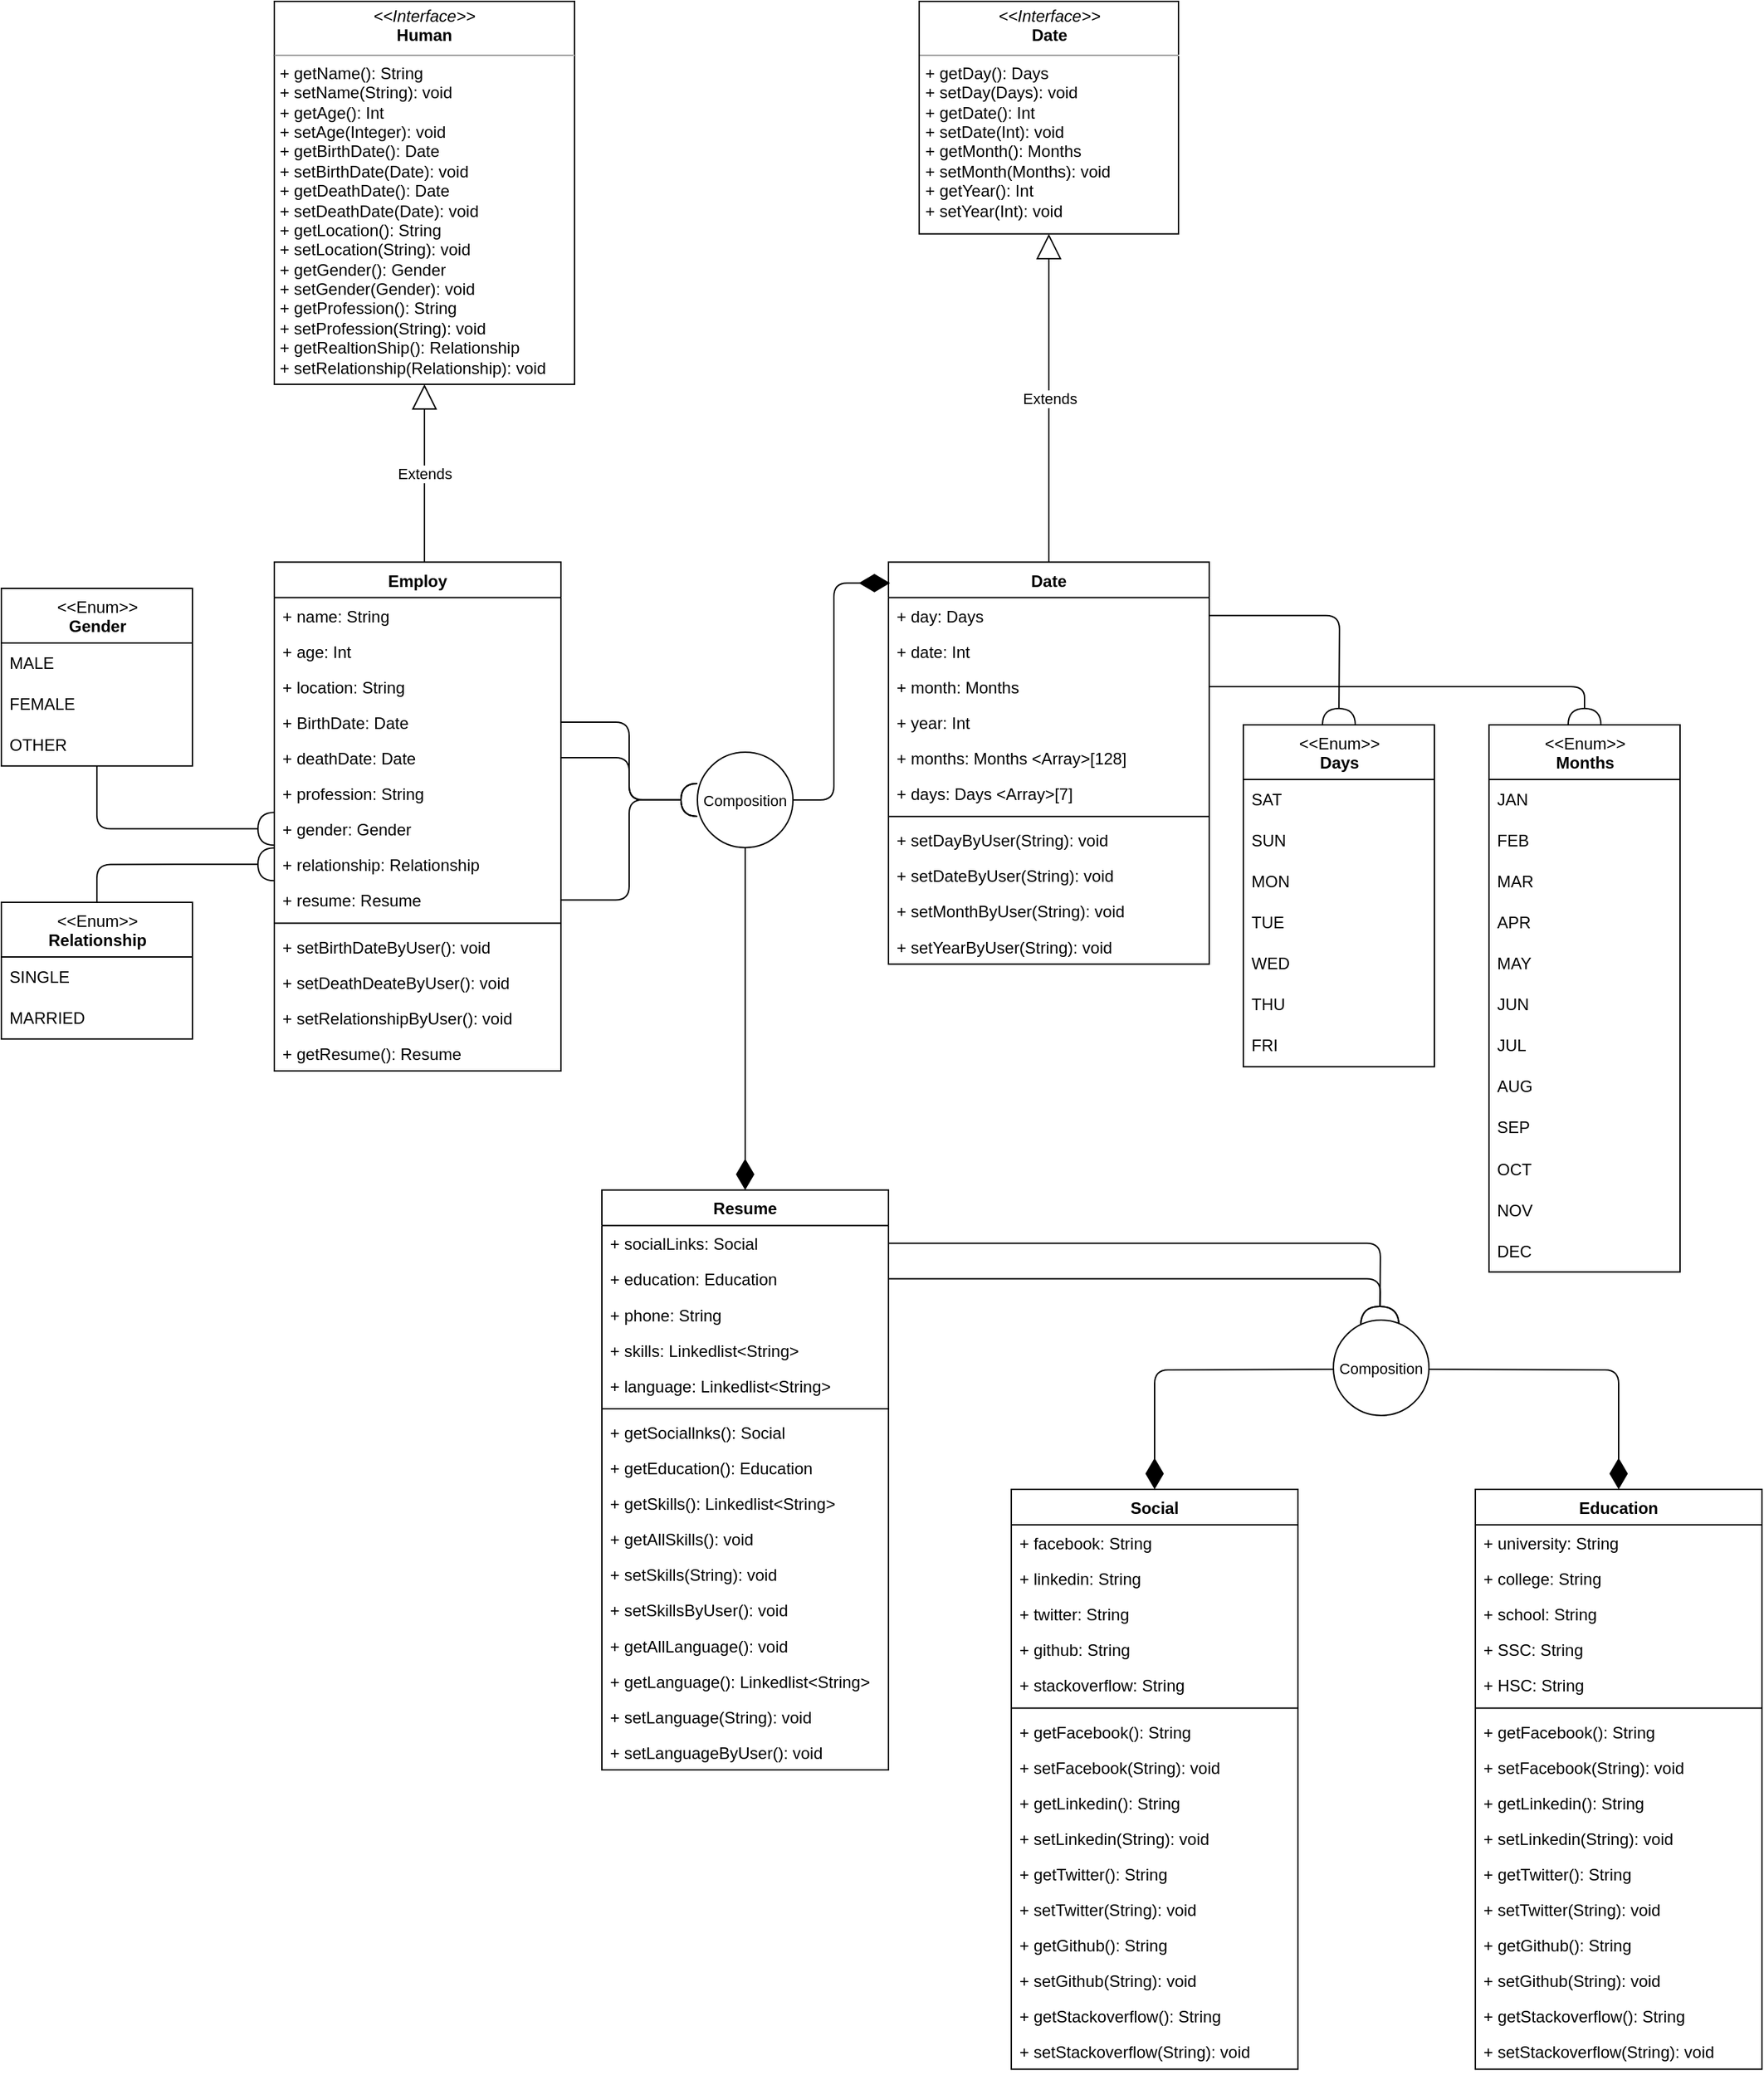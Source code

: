 <mxfile version="13.9.9" type="device"><diagram id="J0v9Wqk6Z4MLpNujObMI" name="HR"><mxGraphModel dx="1072" dy="802" grid="1" gridSize="10" guides="1" tooltips="1" connect="1" arrows="1" fold="1" page="1" pageScale="1" pageWidth="3300" pageHeight="4681" math="0" shadow="0"><root><mxCell id="0"/><mxCell id="1" parent="0"/><mxCell id="k-gvY35Qcv6dLFBPC7Hd-1" value="&lt;p style=&quot;margin: 0px ; margin-top: 4px ; text-align: center&quot;&gt;&lt;i&gt;&amp;lt;&amp;lt;Interface&amp;gt;&amp;gt;&lt;/i&gt;&lt;br&gt;&lt;b&gt;Human&lt;/b&gt;&lt;/p&gt;&lt;hr size=&quot;1&quot;&gt;&lt;p style=&quot;margin: 0px ; margin-left: 4px&quot;&gt;&lt;/p&gt;&lt;p style=&quot;margin: 0px ; margin-left: 4px&quot;&gt;+ getName(): String&lt;/p&gt;&lt;p style=&quot;margin: 0px ; margin-left: 4px&quot;&gt;+ setName(String): void&lt;/p&gt;&lt;p style=&quot;margin: 0px 0px 0px 4px&quot;&gt;+ getAge(): Int&lt;/p&gt;&lt;p style=&quot;margin: 0px 0px 0px 4px&quot;&gt;+ setAge(Integer): void&lt;/p&gt;&lt;p style=&quot;margin: 0px 0px 0px 4px&quot;&gt;+ getBirthDate(): Date&lt;/p&gt;&lt;p style=&quot;margin: 0px 0px 0px 4px&quot;&gt;+ setBirthDate(Date): void&lt;/p&gt;&lt;p style=&quot;margin: 0px 0px 0px 4px&quot;&gt;&lt;span&gt;+ getDeathDate(): Date&lt;/span&gt;&lt;br&gt;&lt;/p&gt;&lt;p style=&quot;margin: 0px 0px 0px 4px&quot;&gt;+ setDeathDate(Date): void&lt;/p&gt;&lt;p style=&quot;margin: 0px ; margin-left: 4px&quot;&gt;+ getLocation(): String&lt;br&gt;+ setLocation(String): void&lt;/p&gt;&lt;p style=&quot;margin: 0px ; margin-left: 4px&quot;&gt;+ getGender(): Gender&lt;/p&gt;&lt;p style=&quot;margin: 0px ; margin-left: 4px&quot;&gt;+ setGender(Gender): void&lt;/p&gt;&lt;p style=&quot;margin: 0px ; margin-left: 4px&quot;&gt;+ getProfession(): String&lt;/p&gt;&lt;p style=&quot;margin: 0px ; margin-left: 4px&quot;&gt;+ setProfession(String): void&lt;/p&gt;&lt;p style=&quot;margin: 0px ; margin-left: 4px&quot;&gt;+ getRealtionShip(): Relationship&lt;/p&gt;&lt;p style=&quot;margin: 0px ; margin-left: 4px&quot;&gt;+ setRelationship(Relationship): void&lt;/p&gt;" style="verticalAlign=top;align=left;overflow=fill;fontSize=12;fontFamily=Helvetica;html=1;fillColor=none;" parent="1" vertex="1"><mxGeometry x="1200" y="110" width="220" height="280.539" as="geometry"/></mxCell><mxCell id="bkRYJWhmPf5xpWqmARdB-60" style="edgeStyle=orthogonalEdgeStyle;rounded=1;orthogonalLoop=1;jettySize=auto;html=1;entryX=0;entryY=0.5;entryDx=0;entryDy=0;startArrow=none;startFill=0;startSize=22;endArrow=halfCircle;endFill=0;endSize=10;strokeWidth=1;fontSize=11;fontColor=#000000;" parent="1" source="k-gvY35Qcv6dLFBPC7Hd-2" target="L_Npj3bjUMt8gX2hCeXl-48" edge="1"><mxGeometry relative="1" as="geometry"/></mxCell><mxCell id="k-gvY35Qcv6dLFBPC7Hd-2" value="&amp;lt;&amp;lt;Enum&amp;gt;&amp;gt;&lt;br&gt;&lt;b&gt;Gender&lt;/b&gt;" style="swimlane;fontStyle=0;align=center;verticalAlign=top;childLayout=stackLayout;horizontal=1;startSize=40;horizontalStack=0;resizeParent=1;resizeParentMax=0;resizeLast=0;collapsible=0;marginBottom=0;html=1;" parent="1" vertex="1"><mxGeometry x="1000" y="539.997" width="140" height="130.173" as="geometry"/></mxCell><mxCell id="k-gvY35Qcv6dLFBPC7Hd-3" value="MALE" style="text;html=1;strokeColor=none;fillColor=none;align=left;verticalAlign=middle;spacingLeft=4;spacingRight=4;overflow=hidden;rotatable=0;points=[[0,0.5],[1,0.5]];portConstraint=eastwest;" parent="k-gvY35Qcv6dLFBPC7Hd-2" vertex="1"><mxGeometry y="40" width="140" height="30.058" as="geometry"/></mxCell><mxCell id="k-gvY35Qcv6dLFBPC7Hd-4" value="FEMALE" style="text;html=1;strokeColor=none;fillColor=none;align=left;verticalAlign=middle;spacingLeft=4;spacingRight=4;overflow=hidden;rotatable=0;points=[[0,0.5],[1,0.5]];portConstraint=eastwest;" parent="k-gvY35Qcv6dLFBPC7Hd-2" vertex="1"><mxGeometry y="70.058" width="140" height="30.058" as="geometry"/></mxCell><mxCell id="k-gvY35Qcv6dLFBPC7Hd-5" value="OTHER" style="text;html=1;strokeColor=none;fillColor=none;align=left;verticalAlign=middle;spacingLeft=4;spacingRight=4;overflow=hidden;rotatable=0;points=[[0,0.5],[1,0.5]];portConstraint=eastwest;" parent="k-gvY35Qcv6dLFBPC7Hd-2" vertex="1"><mxGeometry y="100.116" width="140" height="30.058" as="geometry"/></mxCell><mxCell id="k-gvY35Qcv6dLFBPC7Hd-9" value="&lt;p style=&quot;margin: 0px ; margin-top: 4px ; text-align: center&quot;&gt;&lt;i&gt;&amp;lt;&amp;lt;Interface&amp;gt;&amp;gt;&lt;/i&gt;&lt;br&gt;&lt;b&gt;Date&lt;/b&gt;&lt;/p&gt;&lt;hr size=&quot;1&quot;&gt;&lt;p style=&quot;margin: 0px ; margin-left: 4px&quot;&gt;+ getDay(): Days&lt;/p&gt;&lt;p style=&quot;margin: 0px ; margin-left: 4px&quot;&gt;+ setDay(Days): void&lt;/p&gt;&lt;p style=&quot;margin: 0px ; margin-left: 4px&quot;&gt;+ getDate(): Int&lt;/p&gt;&lt;p style=&quot;margin: 0px ; margin-left: 4px&quot;&gt;+ setDate(Int): void&lt;/p&gt;&lt;p style=&quot;margin: 0px ; margin-left: 4px&quot;&gt;+ getMonth(): Months&lt;/p&gt;&lt;p style=&quot;margin: 0px ; margin-left: 4px&quot;&gt;+ setMonth(Months): void&lt;/p&gt;&lt;p style=&quot;margin: 0px ; margin-left: 4px&quot;&gt;+ getYear(): Int&lt;/p&gt;&lt;p style=&quot;margin: 0px ; margin-left: 4px&quot;&gt;+ setYear(Int): void&lt;/p&gt;" style="verticalAlign=top;align=left;overflow=fill;fontSize=12;fontFamily=Helvetica;html=1;fillColor=none;" parent="1" vertex="1"><mxGeometry x="1672.5" y="110.0" width="190" height="170.328" as="geometry"/></mxCell><mxCell id="k-gvY35Qcv6dLFBPC7Hd-12" value="&amp;lt;&amp;lt;Enum&amp;gt;&amp;gt;&lt;br&gt;&lt;b&gt;Months&lt;/b&gt;" style="swimlane;fontStyle=0;align=center;verticalAlign=top;childLayout=stackLayout;horizontal=1;startSize=40;horizontalStack=0;resizeParent=1;resizeParentMax=0;resizeLast=0;collapsible=0;marginBottom=0;html=1;" parent="1" vertex="1"><mxGeometry x="2090" y="640.0" width="140" height="400.694" as="geometry"/></mxCell><mxCell id="k-gvY35Qcv6dLFBPC7Hd-13" value="JAN" style="text;html=1;strokeColor=none;fillColor=none;align=left;verticalAlign=middle;spacingLeft=4;spacingRight=4;overflow=hidden;rotatable=0;points=[[0,0.5],[1,0.5]];portConstraint=eastwest;" parent="k-gvY35Qcv6dLFBPC7Hd-12" vertex="1"><mxGeometry y="40" width="140" height="30.058" as="geometry"/></mxCell><mxCell id="k-gvY35Qcv6dLFBPC7Hd-14" value="FEB" style="text;html=1;strokeColor=none;fillColor=none;align=left;verticalAlign=middle;spacingLeft=4;spacingRight=4;overflow=hidden;rotatable=0;points=[[0,0.5],[1,0.5]];portConstraint=eastwest;" parent="k-gvY35Qcv6dLFBPC7Hd-12" vertex="1"><mxGeometry y="70.058" width="140" height="30.058" as="geometry"/></mxCell><mxCell id="k-gvY35Qcv6dLFBPC7Hd-15" value="MAR" style="text;html=1;strokeColor=none;fillColor=none;align=left;verticalAlign=middle;spacingLeft=4;spacingRight=4;overflow=hidden;rotatable=0;points=[[0,0.5],[1,0.5]];portConstraint=eastwest;" parent="k-gvY35Qcv6dLFBPC7Hd-12" vertex="1"><mxGeometry y="100.116" width="140" height="30.058" as="geometry"/></mxCell><mxCell id="k-gvY35Qcv6dLFBPC7Hd-16" value="APR" style="text;html=1;strokeColor=none;fillColor=none;align=left;verticalAlign=middle;spacingLeft=4;spacingRight=4;overflow=hidden;rotatable=0;points=[[0,0.5],[1,0.5]];portConstraint=eastwest;" parent="k-gvY35Qcv6dLFBPC7Hd-12" vertex="1"><mxGeometry y="130.173" width="140" height="30.058" as="geometry"/></mxCell><mxCell id="k-gvY35Qcv6dLFBPC7Hd-17" value="MAY" style="text;html=1;strokeColor=none;fillColor=none;align=left;verticalAlign=middle;spacingLeft=4;spacingRight=4;overflow=hidden;rotatable=0;points=[[0,0.5],[1,0.5]];portConstraint=eastwest;" parent="k-gvY35Qcv6dLFBPC7Hd-12" vertex="1"><mxGeometry y="160.231" width="140" height="30.058" as="geometry"/></mxCell><mxCell id="k-gvY35Qcv6dLFBPC7Hd-18" value="JUN" style="text;html=1;strokeColor=none;fillColor=none;align=left;verticalAlign=middle;spacingLeft=4;spacingRight=4;overflow=hidden;rotatable=0;points=[[0,0.5],[1,0.5]];portConstraint=eastwest;" parent="k-gvY35Qcv6dLFBPC7Hd-12" vertex="1"><mxGeometry y="190.289" width="140" height="30.058" as="geometry"/></mxCell><mxCell id="k-gvY35Qcv6dLFBPC7Hd-19" value="JUL" style="text;html=1;strokeColor=none;fillColor=none;align=left;verticalAlign=middle;spacingLeft=4;spacingRight=4;overflow=hidden;rotatable=0;points=[[0,0.5],[1,0.5]];portConstraint=eastwest;" parent="k-gvY35Qcv6dLFBPC7Hd-12" vertex="1"><mxGeometry y="220.347" width="140" height="30.058" as="geometry"/></mxCell><mxCell id="k-gvY35Qcv6dLFBPC7Hd-20" value="AUG" style="text;html=1;strokeColor=none;fillColor=none;align=left;verticalAlign=middle;spacingLeft=4;spacingRight=4;overflow=hidden;rotatable=0;points=[[0,0.5],[1,0.5]];portConstraint=eastwest;" parent="k-gvY35Qcv6dLFBPC7Hd-12" vertex="1"><mxGeometry y="250.405" width="140" height="30.058" as="geometry"/></mxCell><mxCell id="k-gvY35Qcv6dLFBPC7Hd-21" value="SEP" style="text;html=1;strokeColor=none;fillColor=none;align=left;verticalAlign=middle;spacingLeft=4;spacingRight=4;overflow=hidden;rotatable=0;points=[[0,0.5],[1,0.5]];portConstraint=eastwest;" parent="k-gvY35Qcv6dLFBPC7Hd-12" vertex="1"><mxGeometry y="280.462" width="140" height="30.058" as="geometry"/></mxCell><mxCell id="k-gvY35Qcv6dLFBPC7Hd-22" value="OCT" style="text;html=1;strokeColor=none;fillColor=none;align=left;verticalAlign=middle;spacingLeft=4;spacingRight=4;overflow=hidden;rotatable=0;points=[[0,0.5],[1,0.5]];portConstraint=eastwest;" parent="k-gvY35Qcv6dLFBPC7Hd-12" vertex="1"><mxGeometry y="310.52" width="140" height="30.058" as="geometry"/></mxCell><mxCell id="k-gvY35Qcv6dLFBPC7Hd-23" value="NOV" style="text;html=1;strokeColor=none;fillColor=none;align=left;verticalAlign=middle;spacingLeft=4;spacingRight=4;overflow=hidden;rotatable=0;points=[[0,0.5],[1,0.5]];portConstraint=eastwest;" parent="k-gvY35Qcv6dLFBPC7Hd-12" vertex="1"><mxGeometry y="340.578" width="140" height="30.058" as="geometry"/></mxCell><mxCell id="k-gvY35Qcv6dLFBPC7Hd-24" value="DEC" style="text;html=1;strokeColor=none;fillColor=none;align=left;verticalAlign=middle;spacingLeft=4;spacingRight=4;overflow=hidden;rotatable=0;points=[[0,0.5],[1,0.5]];portConstraint=eastwest;" parent="k-gvY35Qcv6dLFBPC7Hd-12" vertex="1"><mxGeometry y="370.636" width="140" height="30.058" as="geometry"/></mxCell><mxCell id="k-gvY35Qcv6dLFBPC7Hd-26" value="&amp;lt;&amp;lt;Enum&amp;gt;&amp;gt;&lt;br&gt;&lt;b&gt;Days&lt;/b&gt;" style="swimlane;fontStyle=0;align=center;verticalAlign=top;childLayout=stackLayout;horizontal=1;startSize=40;horizontalStack=0;resizeParent=1;resizeParentMax=0;resizeLast=0;collapsible=0;marginBottom=0;html=1;" parent="1" vertex="1"><mxGeometry x="1910" y="640.0" width="140" height="250.405" as="geometry"/></mxCell><mxCell id="k-gvY35Qcv6dLFBPC7Hd-27" value="SAT" style="text;html=1;strokeColor=none;fillColor=none;align=left;verticalAlign=middle;spacingLeft=4;spacingRight=4;overflow=hidden;rotatable=0;points=[[0,0.5],[1,0.5]];portConstraint=eastwest;" parent="k-gvY35Qcv6dLFBPC7Hd-26" vertex="1"><mxGeometry y="40" width="140" height="30.058" as="geometry"/></mxCell><mxCell id="k-gvY35Qcv6dLFBPC7Hd-28" value="SUN" style="text;html=1;strokeColor=none;fillColor=none;align=left;verticalAlign=middle;spacingLeft=4;spacingRight=4;overflow=hidden;rotatable=0;points=[[0,0.5],[1,0.5]];portConstraint=eastwest;" parent="k-gvY35Qcv6dLFBPC7Hd-26" vertex="1"><mxGeometry y="70.058" width="140" height="30.058" as="geometry"/></mxCell><mxCell id="k-gvY35Qcv6dLFBPC7Hd-29" value="MON" style="text;html=1;strokeColor=none;fillColor=none;align=left;verticalAlign=middle;spacingLeft=4;spacingRight=4;overflow=hidden;rotatable=0;points=[[0,0.5],[1,0.5]];portConstraint=eastwest;" parent="k-gvY35Qcv6dLFBPC7Hd-26" vertex="1"><mxGeometry y="100.116" width="140" height="30.058" as="geometry"/></mxCell><mxCell id="k-gvY35Qcv6dLFBPC7Hd-30" value="TUE" style="text;html=1;strokeColor=none;fillColor=none;align=left;verticalAlign=middle;spacingLeft=4;spacingRight=4;overflow=hidden;rotatable=0;points=[[0,0.5],[1,0.5]];portConstraint=eastwest;" parent="k-gvY35Qcv6dLFBPC7Hd-26" vertex="1"><mxGeometry y="130.173" width="140" height="30.058" as="geometry"/></mxCell><mxCell id="k-gvY35Qcv6dLFBPC7Hd-31" value="WED" style="text;html=1;strokeColor=none;fillColor=none;align=left;verticalAlign=middle;spacingLeft=4;spacingRight=4;overflow=hidden;rotatable=0;points=[[0,0.5],[1,0.5]];portConstraint=eastwest;" parent="k-gvY35Qcv6dLFBPC7Hd-26" vertex="1"><mxGeometry y="160.231" width="140" height="30.058" as="geometry"/></mxCell><mxCell id="k-gvY35Qcv6dLFBPC7Hd-32" value="THU" style="text;html=1;strokeColor=none;fillColor=none;align=left;verticalAlign=middle;spacingLeft=4;spacingRight=4;overflow=hidden;rotatable=0;points=[[0,0.5],[1,0.5]];portConstraint=eastwest;" parent="k-gvY35Qcv6dLFBPC7Hd-26" vertex="1"><mxGeometry y="190.289" width="140" height="30.058" as="geometry"/></mxCell><mxCell id="k-gvY35Qcv6dLFBPC7Hd-33" value="FRI" style="text;html=1;strokeColor=none;fillColor=none;align=left;verticalAlign=middle;spacingLeft=4;spacingRight=4;overflow=hidden;rotatable=0;points=[[0,0.5],[1,0.5]];portConstraint=eastwest;" parent="k-gvY35Qcv6dLFBPC7Hd-26" vertex="1"><mxGeometry y="220.347" width="140" height="30.058" as="geometry"/></mxCell><mxCell id="k-gvY35Qcv6dLFBPC7Hd-58" value="Date" style="swimlane;fontStyle=1;align=center;verticalAlign=top;childLayout=stackLayout;horizontal=1;startSize=26;horizontalStack=0;resizeParent=1;resizeParentMax=0;resizeLast=0;collapsible=1;marginBottom=0;" parent="1" vertex="1"><mxGeometry x="1650" y="520.789" width="235" height="294.516" as="geometry"><mxRectangle x="1650" y="530.809" width="60" height="26" as="alternateBounds"/></mxGeometry></mxCell><mxCell id="k-gvY35Qcv6dLFBPC7Hd-52" value="+ day: Days" style="text;strokeColor=none;fillColor=none;align=left;verticalAlign=top;spacingLeft=4;spacingRight=4;overflow=hidden;rotatable=0;points=[[0,0.5],[1,0.5]];portConstraint=eastwest;" parent="k-gvY35Qcv6dLFBPC7Hd-58" vertex="1"><mxGeometry y="26" width="235" height="26.05" as="geometry"/></mxCell><mxCell id="k-gvY35Qcv6dLFBPC7Hd-53" value="+ date: Int" style="text;strokeColor=none;fillColor=none;align=left;verticalAlign=top;spacingLeft=4;spacingRight=4;overflow=hidden;rotatable=0;points=[[0,0.5],[1,0.5]];portConstraint=eastwest;" parent="k-gvY35Qcv6dLFBPC7Hd-58" vertex="1"><mxGeometry y="52.05" width="235" height="26.05" as="geometry"/></mxCell><mxCell id="k-gvY35Qcv6dLFBPC7Hd-54" value="+ month: Months" style="text;strokeColor=none;fillColor=none;align=left;verticalAlign=top;spacingLeft=4;spacingRight=4;overflow=hidden;rotatable=0;points=[[0,0.5],[1,0.5]];portConstraint=eastwest;" parent="k-gvY35Qcv6dLFBPC7Hd-58" vertex="1"><mxGeometry y="78.1" width="235" height="26.05" as="geometry"/></mxCell><mxCell id="k-gvY35Qcv6dLFBPC7Hd-55" value="+ year: Int" style="text;strokeColor=none;fillColor=none;align=left;verticalAlign=top;spacingLeft=4;spacingRight=4;overflow=hidden;rotatable=0;points=[[0,0.5],[1,0.5]];portConstraint=eastwest;" parent="k-gvY35Qcv6dLFBPC7Hd-58" vertex="1"><mxGeometry y="104.15" width="235" height="26.05" as="geometry"/></mxCell><mxCell id="L_Npj3bjUMt8gX2hCeXl-5" value="+ months: Months &lt;Array&gt;[128]" style="text;strokeColor=none;fillColor=none;align=left;verticalAlign=top;spacingLeft=4;spacingRight=4;overflow=hidden;rotatable=0;points=[[0,0.5],[1,0.5]];portConstraint=eastwest;" parent="k-gvY35Qcv6dLFBPC7Hd-58" vertex="1"><mxGeometry y="130.2" width="235" height="26.05" as="geometry"/></mxCell><mxCell id="L_Npj3bjUMt8gX2hCeXl-3" value="+ days: Days &lt;Array&gt;[7]" style="text;strokeColor=none;fillColor=none;align=left;verticalAlign=top;spacingLeft=4;spacingRight=4;overflow=hidden;rotatable=0;points=[[0,0.5],[1,0.5]];portConstraint=eastwest;" parent="k-gvY35Qcv6dLFBPC7Hd-58" vertex="1"><mxGeometry y="156.25" width="235" height="26.05" as="geometry"/></mxCell><mxCell id="k-gvY35Qcv6dLFBPC7Hd-60" value="" style="line;strokeWidth=1;fillColor=none;align=left;verticalAlign=middle;spacingTop=-1;spacingLeft=3;spacingRight=3;rotatable=0;labelPosition=right;points=[];portConstraint=eastwest;" parent="k-gvY35Qcv6dLFBPC7Hd-58" vertex="1"><mxGeometry y="182.301" width="235" height="8.015" as="geometry"/></mxCell><mxCell id="k-gvY35Qcv6dLFBPC7Hd-61" value="+ setDayByUser(String): void" style="text;strokeColor=none;fillColor=none;align=left;verticalAlign=top;spacingLeft=4;spacingRight=4;overflow=hidden;rotatable=0;points=[[0,0.5],[1,0.5]];portConstraint=eastwest;" parent="k-gvY35Qcv6dLFBPC7Hd-58" vertex="1"><mxGeometry y="190.316" width="235" height="26.05" as="geometry"/></mxCell><mxCell id="k-gvY35Qcv6dLFBPC7Hd-65" value="+ setDateByUser(String): void" style="text;strokeColor=none;fillColor=none;align=left;verticalAlign=top;spacingLeft=4;spacingRight=4;overflow=hidden;rotatable=0;points=[[0,0.5],[1,0.5]];portConstraint=eastwest;" parent="k-gvY35Qcv6dLFBPC7Hd-58" vertex="1"><mxGeometry y="216.366" width="235" height="26.05" as="geometry"/></mxCell><mxCell id="k-gvY35Qcv6dLFBPC7Hd-63" value="+ setMonthByUser(String): void" style="text;strokeColor=none;fillColor=none;align=left;verticalAlign=top;spacingLeft=4;spacingRight=4;overflow=hidden;rotatable=0;points=[[0,0.5],[1,0.5]];portConstraint=eastwest;" parent="k-gvY35Qcv6dLFBPC7Hd-58" vertex="1"><mxGeometry y="242.416" width="235" height="26.05" as="geometry"/></mxCell><mxCell id="k-gvY35Qcv6dLFBPC7Hd-66" value="+ setYearByUser(String): void" style="text;strokeColor=none;fillColor=none;align=left;verticalAlign=top;spacingLeft=4;spacingRight=4;overflow=hidden;rotatable=0;points=[[0,0.5],[1,0.5]];portConstraint=eastwest;" parent="k-gvY35Qcv6dLFBPC7Hd-58" vertex="1"><mxGeometry y="268.466" width="235" height="26.05" as="geometry"/></mxCell><mxCell id="k-gvY35Qcv6dLFBPC7Hd-62" value="Extends" style="endArrow=block;endSize=16;endFill=0;html=1;entryX=0.5;entryY=1;entryDx=0;entryDy=0;edgeStyle=orthogonalEdgeStyle;exitX=0.5;exitY=0;exitDx=0;exitDy=0;" parent="1" source="k-gvY35Qcv6dLFBPC7Hd-58" target="k-gvY35Qcv6dLFBPC7Hd-9" edge="1"><mxGeometry x="990" y="110" width="160" as="geometry"><mxPoint x="2070" y="641.021" as="sourcePoint"/><mxPoint x="2230" y="641.021" as="targetPoint"/></mxGeometry></mxCell><mxCell id="bkRYJWhmPf5xpWqmARdB-59" style="edgeStyle=orthogonalEdgeStyle;rounded=1;orthogonalLoop=1;jettySize=auto;html=1;entryX=0;entryY=0.5;entryDx=0;entryDy=0;startArrow=none;startFill=0;startSize=22;endArrow=halfCircle;endFill=0;endSize=10;strokeWidth=1;fontSize=11;fontColor=#000000;" parent="1" source="L_Npj3bjUMt8gX2hCeXl-6" target="L_Npj3bjUMt8gX2hCeXl-4" edge="1"><mxGeometry relative="1" as="geometry"/></mxCell><mxCell id="L_Npj3bjUMt8gX2hCeXl-6" value="&amp;lt;&amp;lt;Enum&amp;gt;&amp;gt;&lt;br&gt;&lt;b&gt;Relationship&lt;/b&gt;" style="swimlane;fontStyle=0;align=center;verticalAlign=top;childLayout=stackLayout;horizontal=1;startSize=40;horizontalStack=0;resizeParent=1;resizeParentMax=0;resizeLast=0;collapsible=0;marginBottom=0;html=1;" parent="1" vertex="1"><mxGeometry x="1000" y="769.998" width="140" height="100.116" as="geometry"/></mxCell><mxCell id="L_Npj3bjUMt8gX2hCeXl-7" value="SINGLE" style="text;html=1;strokeColor=none;fillColor=none;align=left;verticalAlign=middle;spacingLeft=4;spacingRight=4;overflow=hidden;rotatable=0;points=[[0,0.5],[1,0.5]];portConstraint=eastwest;" parent="L_Npj3bjUMt8gX2hCeXl-6" vertex="1"><mxGeometry y="40" width="140" height="30.058" as="geometry"/></mxCell><mxCell id="L_Npj3bjUMt8gX2hCeXl-8" value="MARRIED" style="text;html=1;strokeColor=none;fillColor=none;align=left;verticalAlign=middle;spacingLeft=4;spacingRight=4;overflow=hidden;rotatable=0;points=[[0,0.5],[1,0.5]];portConstraint=eastwest;" parent="L_Npj3bjUMt8gX2hCeXl-6" vertex="1"><mxGeometry y="70.058" width="140" height="30.058" as="geometry"/></mxCell><mxCell id="L_Npj3bjUMt8gX2hCeXl-49" value="Employ" style="swimlane;fontStyle=1;align=center;verticalAlign=top;childLayout=stackLayout;horizontal=1;startSize=26;horizontalStack=0;resizeParent=1;resizeParentMax=0;resizeLast=0;collapsible=1;marginBottom=0;" parent="1" vertex="1"><mxGeometry x="1200" y="520.79" width="210" height="372.667" as="geometry"/></mxCell><mxCell id="L_Npj3bjUMt8gX2hCeXl-53" value="Extends" style="endArrow=block;endSize=16;endFill=0;html=1;entryX=0.5;entryY=1;entryDx=0;entryDy=0;" parent="L_Npj3bjUMt8gX2hCeXl-49" target="k-gvY35Qcv6dLFBPC7Hd-1" edge="1"><mxGeometry width="160" relative="1" as="geometry"><mxPoint x="110" as="sourcePoint"/><mxPoint x="270" as="targetPoint"/></mxGeometry></mxCell><mxCell id="L_Npj3bjUMt8gX2hCeXl-50" value="+ name: String" style="text;strokeColor=none;fillColor=none;align=left;verticalAlign=top;spacingLeft=4;spacingRight=4;overflow=hidden;rotatable=0;points=[[0,0.5],[1,0.5]];portConstraint=eastwest;" parent="L_Npj3bjUMt8gX2hCeXl-49" vertex="1"><mxGeometry y="26" width="210" height="26.05" as="geometry"/></mxCell><mxCell id="k-gvY35Qcv6dLFBPC7Hd-45" value="+ age: Int" style="text;strokeColor=none;fillColor=none;align=left;verticalAlign=top;spacingLeft=4;spacingRight=4;overflow=hidden;rotatable=0;points=[[0,0.5],[1,0.5]];portConstraint=eastwest;" parent="L_Npj3bjUMt8gX2hCeXl-49" vertex="1"><mxGeometry y="52.05" width="210" height="26.05" as="geometry"/></mxCell><mxCell id="k-gvY35Qcv6dLFBPC7Hd-49" value="+ location: String" style="text;strokeColor=none;fillColor=none;align=left;verticalAlign=top;spacingLeft=4;spacingRight=4;overflow=hidden;rotatable=0;points=[[0,0.5],[1,0.5]];portConstraint=eastwest;" parent="L_Npj3bjUMt8gX2hCeXl-49" vertex="1"><mxGeometry y="78.1" width="210" height="26.05" as="geometry"/></mxCell><mxCell id="k-gvY35Qcv6dLFBPC7Hd-46" value="+ BirthDate: Date" style="text;strokeColor=none;fillColor=none;align=left;verticalAlign=top;spacingLeft=4;spacingRight=4;overflow=hidden;rotatable=0;points=[[0,0.5],[1,0.5]];portConstraint=eastwest;" parent="L_Npj3bjUMt8gX2hCeXl-49" vertex="1"><mxGeometry y="104.15" width="210" height="26.05" as="geometry"/></mxCell><mxCell id="k-gvY35Qcv6dLFBPC7Hd-48" value="+ deathDate: Date" style="text;strokeColor=none;fillColor=none;align=left;verticalAlign=top;spacingLeft=4;spacingRight=4;overflow=hidden;rotatable=0;points=[[0,0.5],[1,0.5]];portConstraint=eastwest;" parent="L_Npj3bjUMt8gX2hCeXl-49" vertex="1"><mxGeometry y="130.2" width="210" height="26.05" as="geometry"/></mxCell><mxCell id="k-gvY35Qcv6dLFBPC7Hd-50" value="+ profession: String" style="text;strokeColor=none;fillColor=none;align=left;verticalAlign=top;spacingLeft=4;spacingRight=4;overflow=hidden;rotatable=0;points=[[0,0.5],[1,0.5]];portConstraint=eastwest;" parent="L_Npj3bjUMt8gX2hCeXl-49" vertex="1"><mxGeometry y="156.25" width="210" height="26.05" as="geometry"/></mxCell><mxCell id="L_Npj3bjUMt8gX2hCeXl-48" value="+ gender: Gender" style="text;strokeColor=none;fillColor=none;align=left;verticalAlign=top;spacingLeft=4;spacingRight=4;overflow=hidden;rotatable=0;points=[[0,0.5],[1,0.5]];portConstraint=eastwest;" parent="L_Npj3bjUMt8gX2hCeXl-49" vertex="1"><mxGeometry y="182.301" width="210" height="26.05" as="geometry"/></mxCell><mxCell id="L_Npj3bjUMt8gX2hCeXl-4" value="+ relationship: Relationship" style="text;strokeColor=none;fillColor=none;align=left;verticalAlign=top;spacingLeft=4;spacingRight=4;overflow=hidden;rotatable=0;points=[[0,0.5],[1,0.5]];portConstraint=eastwest;" parent="L_Npj3bjUMt8gX2hCeXl-49" vertex="1"><mxGeometry y="208.351" width="210" height="26.05" as="geometry"/></mxCell><mxCell id="L_Npj3bjUMt8gX2hCeXl-71" value="+ resume: Resume" style="text;strokeColor=none;fillColor=none;align=left;verticalAlign=top;spacingLeft=4;spacingRight=4;overflow=hidden;rotatable=0;points=[[0,0.5],[1,0.5]];portConstraint=eastwest;" parent="L_Npj3bjUMt8gX2hCeXl-49" vertex="1"><mxGeometry y="234.401" width="210" height="26.05" as="geometry"/></mxCell><mxCell id="L_Npj3bjUMt8gX2hCeXl-51" value="" style="line;strokeWidth=1;fillColor=none;align=left;verticalAlign=middle;spacingTop=-1;spacingLeft=3;spacingRight=3;rotatable=0;labelPosition=right;points=[];portConstraint=eastwest;" parent="L_Npj3bjUMt8gX2hCeXl-49" vertex="1"><mxGeometry y="260.451" width="210" height="8.015" as="geometry"/></mxCell><mxCell id="L_Npj3bjUMt8gX2hCeXl-52" value="+ setBirthDateByUser(): void&#10;" style="text;strokeColor=none;fillColor=none;align=left;verticalAlign=top;spacingLeft=4;spacingRight=4;overflow=hidden;rotatable=0;points=[[0,0.5],[1,0.5]];portConstraint=eastwest;" parent="L_Npj3bjUMt8gX2hCeXl-49" vertex="1"><mxGeometry y="268.466" width="210" height="26.05" as="geometry"/></mxCell><mxCell id="L_Npj3bjUMt8gX2hCeXl-54" value="+ setDeathDeateByUser(): void" style="text;strokeColor=none;fillColor=none;align=left;verticalAlign=top;spacingLeft=4;spacingRight=4;overflow=hidden;rotatable=0;points=[[0,0.5],[1,0.5]];portConstraint=eastwest;" parent="L_Npj3bjUMt8gX2hCeXl-49" vertex="1"><mxGeometry y="294.516" width="210" height="26.05" as="geometry"/></mxCell><mxCell id="L_Npj3bjUMt8gX2hCeXl-56" value="+ setRelationshipByUser(): void" style="text;strokeColor=none;fillColor=none;align=left;verticalAlign=top;spacingLeft=4;spacingRight=4;overflow=hidden;rotatable=0;points=[[0,0.5],[1,0.5]];portConstraint=eastwest;" parent="L_Npj3bjUMt8gX2hCeXl-49" vertex="1"><mxGeometry y="320.566" width="210" height="26.05" as="geometry"/></mxCell><mxCell id="L_Npj3bjUMt8gX2hCeXl-74" value="+ getResume(): Resume" style="text;strokeColor=none;fillColor=none;align=left;verticalAlign=top;spacingLeft=4;spacingRight=4;overflow=hidden;rotatable=0;points=[[0,0.5],[1,0.5]];portConstraint=eastwest;" parent="L_Npj3bjUMt8gX2hCeXl-49" vertex="1"><mxGeometry y="346.617" width="210" height="26.05" as="geometry"/></mxCell><mxCell id="L_Npj3bjUMt8gX2hCeXl-57" value="Resume" style="swimlane;fontStyle=1;align=center;verticalAlign=top;childLayout=stackLayout;horizontal=1;startSize=26;horizontalStack=0;resizeParent=1;resizeParentMax=0;resizeLast=0;collapsible=1;marginBottom=0;" parent="1" vertex="1"><mxGeometry x="1440" y="980.691" width="210" height="424.767" as="geometry"><mxRectangle x="1662.5" y="930.001" width="80" height="26" as="alternateBounds"/></mxGeometry></mxCell><mxCell id="L_Npj3bjUMt8gX2hCeXl-59" value="+ socialLinks: Social" style="text;strokeColor=none;fillColor=none;align=left;verticalAlign=top;spacingLeft=4;spacingRight=4;overflow=hidden;rotatable=0;points=[[0,0.5],[1,0.5]];portConstraint=eastwest;" parent="L_Npj3bjUMt8gX2hCeXl-57" vertex="1"><mxGeometry y="26" width="210" height="26.05" as="geometry"/></mxCell><mxCell id="L_Npj3bjUMt8gX2hCeXl-60" value="+ education: Education" style="text;strokeColor=none;fillColor=none;align=left;verticalAlign=top;spacingLeft=4;spacingRight=4;overflow=hidden;rotatable=0;points=[[0,0.5],[1,0.5]];portConstraint=eastwest;" parent="L_Npj3bjUMt8gX2hCeXl-57" vertex="1"><mxGeometry y="52.05" width="210" height="26.05" as="geometry"/></mxCell><mxCell id="L_Npj3bjUMt8gX2hCeXl-61" value="+ phone: String" style="text;strokeColor=none;fillColor=none;align=left;verticalAlign=top;spacingLeft=4;spacingRight=4;overflow=hidden;rotatable=0;points=[[0,0.5],[1,0.5]];portConstraint=eastwest;" parent="L_Npj3bjUMt8gX2hCeXl-57" vertex="1"><mxGeometry y="78.1" width="210" height="26.05" as="geometry"/></mxCell><mxCell id="L_Npj3bjUMt8gX2hCeXl-64" value="+ skills: Linkedlist&lt;String&gt;" style="text;strokeColor=none;fillColor=none;align=left;verticalAlign=top;spacingLeft=4;spacingRight=4;overflow=hidden;rotatable=0;points=[[0,0.5],[1,0.5]];portConstraint=eastwest;" parent="L_Npj3bjUMt8gX2hCeXl-57" vertex="1"><mxGeometry y="104.15" width="210" height="26.05" as="geometry"/></mxCell><mxCell id="L_Npj3bjUMt8gX2hCeXl-66" value="+ language: Linkedlist&lt;String&gt;" style="text;strokeColor=none;fillColor=none;align=left;verticalAlign=top;spacingLeft=4;spacingRight=4;overflow=hidden;rotatable=0;points=[[0,0.5],[1,0.5]];portConstraint=eastwest;" parent="L_Npj3bjUMt8gX2hCeXl-57" vertex="1"><mxGeometry y="130.2" width="210" height="26.05" as="geometry"/></mxCell><mxCell id="L_Npj3bjUMt8gX2hCeXl-67" value="" style="line;strokeWidth=1;fillColor=none;align=left;verticalAlign=middle;spacingTop=-1;spacingLeft=3;spacingRight=3;rotatable=0;labelPosition=right;points=[];portConstraint=eastwest;" parent="L_Npj3bjUMt8gX2hCeXl-57" vertex="1"><mxGeometry y="156.25" width="210" height="8.015" as="geometry"/></mxCell><mxCell id="L_Npj3bjUMt8gX2hCeXl-75" value="+ getSociallnks(): Social&#10;" style="text;strokeColor=none;fillColor=none;align=left;verticalAlign=top;spacingLeft=4;spacingRight=4;overflow=hidden;rotatable=0;points=[[0,0.5],[1,0.5]];portConstraint=eastwest;" parent="L_Npj3bjUMt8gX2hCeXl-57" vertex="1"><mxGeometry y="164.266" width="210" height="26.05" as="geometry"/></mxCell><mxCell id="L_Npj3bjUMt8gX2hCeXl-70" value="+ getEducation(): Education" style="text;strokeColor=none;fillColor=none;align=left;verticalAlign=top;spacingLeft=4;spacingRight=4;overflow=hidden;rotatable=0;points=[[0,0.5],[1,0.5]];portConstraint=eastwest;" parent="L_Npj3bjUMt8gX2hCeXl-57" vertex="1"><mxGeometry y="190.316" width="210" height="26.05" as="geometry"/></mxCell><mxCell id="L_Npj3bjUMt8gX2hCeXl-76" value="+ getSkills(): Linkedlist&lt;String&gt;" style="text;strokeColor=none;fillColor=none;align=left;verticalAlign=top;spacingLeft=4;spacingRight=4;overflow=hidden;rotatable=0;points=[[0,0.5],[1,0.5]];portConstraint=eastwest;" parent="L_Npj3bjUMt8gX2hCeXl-57" vertex="1"><mxGeometry y="216.366" width="210" height="26.05" as="geometry"/></mxCell><mxCell id="L_Npj3bjUMt8gX2hCeXl-79" value="+ getAllSkills(): void" style="text;strokeColor=none;fillColor=none;align=left;verticalAlign=top;spacingLeft=4;spacingRight=4;overflow=hidden;rotatable=0;points=[[0,0.5],[1,0.5]];portConstraint=eastwest;" parent="L_Npj3bjUMt8gX2hCeXl-57" vertex="1"><mxGeometry y="242.416" width="210" height="26.05" as="geometry"/></mxCell><mxCell id="L_Npj3bjUMt8gX2hCeXl-77" value="+ setSkills(String): void" style="text;strokeColor=none;fillColor=none;align=left;verticalAlign=top;spacingLeft=4;spacingRight=4;overflow=hidden;rotatable=0;points=[[0,0.5],[1,0.5]];portConstraint=eastwest;" parent="L_Npj3bjUMt8gX2hCeXl-57" vertex="1"><mxGeometry y="268.466" width="210" height="26.05" as="geometry"/></mxCell><mxCell id="bkRYJWhmPf5xpWqmARdB-2" value="+ setSkillsByUser(): void" style="text;strokeColor=none;fillColor=none;align=left;verticalAlign=top;spacingLeft=4;spacingRight=4;overflow=hidden;rotatable=0;points=[[0,0.5],[1,0.5]];portConstraint=eastwest;" parent="L_Npj3bjUMt8gX2hCeXl-57" vertex="1"><mxGeometry y="294.516" width="210" height="26.05" as="geometry"/></mxCell><mxCell id="L_Npj3bjUMt8gX2hCeXl-80" value="+ getAllLanguage(): void" style="text;strokeColor=none;fillColor=none;align=left;verticalAlign=top;spacingLeft=4;spacingRight=4;overflow=hidden;rotatable=0;points=[[0,0.5],[1,0.5]];portConstraint=eastwest;" parent="L_Npj3bjUMt8gX2hCeXl-57" vertex="1"><mxGeometry y="320.566" width="210" height="26.05" as="geometry"/></mxCell><mxCell id="L_Npj3bjUMt8gX2hCeXl-78" value="+ getLanguage(): Linkedlist&lt;String&gt;" style="text;strokeColor=none;fillColor=none;align=left;verticalAlign=top;spacingLeft=4;spacingRight=4;overflow=hidden;rotatable=0;points=[[0,0.5],[1,0.5]];portConstraint=eastwest;" parent="L_Npj3bjUMt8gX2hCeXl-57" vertex="1"><mxGeometry y="346.617" width="210" height="26.05" as="geometry"/></mxCell><mxCell id="L_Npj3bjUMt8gX2hCeXl-81" value="+ setLanguage(String): void" style="text;strokeColor=none;fillColor=none;align=left;verticalAlign=top;spacingLeft=4;spacingRight=4;overflow=hidden;rotatable=0;points=[[0,0.5],[1,0.5]];portConstraint=eastwest;" parent="L_Npj3bjUMt8gX2hCeXl-57" vertex="1"><mxGeometry y="372.667" width="210" height="26.05" as="geometry"/></mxCell><mxCell id="bkRYJWhmPf5xpWqmARdB-1" value="+ setLanguageByUser(): void" style="text;strokeColor=none;fillColor=none;align=left;verticalAlign=top;spacingLeft=4;spacingRight=4;overflow=hidden;rotatable=0;points=[[0,0.5],[1,0.5]];portConstraint=eastwest;" parent="L_Npj3bjUMt8gX2hCeXl-57" vertex="1"><mxGeometry y="398.717" width="210" height="26.05" as="geometry"/></mxCell><mxCell id="bkRYJWhmPf5xpWqmARdB-3" value="Social" style="swimlane;fontStyle=1;align=center;verticalAlign=top;childLayout=stackLayout;horizontal=1;startSize=26;horizontalStack=0;resizeParent=1;resizeParentMax=0;resizeLast=0;collapsible=1;marginBottom=0;" parent="1" vertex="1"><mxGeometry x="1740" y="1200.001" width="210" height="424.767" as="geometry"><mxRectangle x="1662.5" y="930.001" width="80" height="26" as="alternateBounds"/></mxGeometry></mxCell><mxCell id="bkRYJWhmPf5xpWqmARdB-4" value="+ facebook: String" style="text;strokeColor=none;fillColor=none;align=left;verticalAlign=top;spacingLeft=4;spacingRight=4;overflow=hidden;rotatable=0;points=[[0,0.5],[1,0.5]];portConstraint=eastwest;" parent="bkRYJWhmPf5xpWqmARdB-3" vertex="1"><mxGeometry y="26" width="210" height="26.05" as="geometry"/></mxCell><mxCell id="bkRYJWhmPf5xpWqmARdB-5" value="+ linkedin: String" style="text;strokeColor=none;fillColor=none;align=left;verticalAlign=top;spacingLeft=4;spacingRight=4;overflow=hidden;rotatable=0;points=[[0,0.5],[1,0.5]];portConstraint=eastwest;" parent="bkRYJWhmPf5xpWqmARdB-3" vertex="1"><mxGeometry y="52.05" width="210" height="26.05" as="geometry"/></mxCell><mxCell id="bkRYJWhmPf5xpWqmARdB-6" value="+ twitter: String" style="text;strokeColor=none;fillColor=none;align=left;verticalAlign=top;spacingLeft=4;spacingRight=4;overflow=hidden;rotatable=0;points=[[0,0.5],[1,0.5]];portConstraint=eastwest;" parent="bkRYJWhmPf5xpWqmARdB-3" vertex="1"><mxGeometry y="78.1" width="210" height="26.05" as="geometry"/></mxCell><mxCell id="bkRYJWhmPf5xpWqmARdB-7" value="+ github: String" style="text;strokeColor=none;fillColor=none;align=left;verticalAlign=top;spacingLeft=4;spacingRight=4;overflow=hidden;rotatable=0;points=[[0,0.5],[1,0.5]];portConstraint=eastwest;" parent="bkRYJWhmPf5xpWqmARdB-3" vertex="1"><mxGeometry y="104.15" width="210" height="26.05" as="geometry"/></mxCell><mxCell id="bkRYJWhmPf5xpWqmARdB-8" value="+ stackoverflow: String" style="text;strokeColor=none;fillColor=none;align=left;verticalAlign=top;spacingLeft=4;spacingRight=4;overflow=hidden;rotatable=0;points=[[0,0.5],[1,0.5]];portConstraint=eastwest;" parent="bkRYJWhmPf5xpWqmARdB-3" vertex="1"><mxGeometry y="130.2" width="210" height="26.05" as="geometry"/></mxCell><mxCell id="bkRYJWhmPf5xpWqmARdB-9" value="" style="line;strokeWidth=1;fillColor=none;align=left;verticalAlign=middle;spacingTop=-1;spacingLeft=3;spacingRight=3;rotatable=0;labelPosition=right;points=[];portConstraint=eastwest;" parent="bkRYJWhmPf5xpWqmARdB-3" vertex="1"><mxGeometry y="156.25" width="210" height="8.015" as="geometry"/></mxCell><mxCell id="bkRYJWhmPf5xpWqmARdB-10" value="+ getFacebook(): String&#10;" style="text;strokeColor=none;fillColor=none;align=left;verticalAlign=top;spacingLeft=4;spacingRight=4;overflow=hidden;rotatable=0;points=[[0,0.5],[1,0.5]];portConstraint=eastwest;" parent="bkRYJWhmPf5xpWqmARdB-3" vertex="1"><mxGeometry y="164.266" width="210" height="26.05" as="geometry"/></mxCell><mxCell id="bkRYJWhmPf5xpWqmARdB-11" value="+ setFacebook(String): void" style="text;strokeColor=none;fillColor=none;align=left;verticalAlign=top;spacingLeft=4;spacingRight=4;overflow=hidden;rotatable=0;points=[[0,0.5],[1,0.5]];portConstraint=eastwest;" parent="bkRYJWhmPf5xpWqmARdB-3" vertex="1"><mxGeometry y="190.316" width="210" height="26.05" as="geometry"/></mxCell><mxCell id="bkRYJWhmPf5xpWqmARdB-12" value="+ getLinkedin(): String" style="text;strokeColor=none;fillColor=none;align=left;verticalAlign=top;spacingLeft=4;spacingRight=4;overflow=hidden;rotatable=0;points=[[0,0.5],[1,0.5]];portConstraint=eastwest;" parent="bkRYJWhmPf5xpWqmARdB-3" vertex="1"><mxGeometry y="216.366" width="210" height="26.05" as="geometry"/></mxCell><mxCell id="bkRYJWhmPf5xpWqmARdB-13" value="+ setLinkedin(String): void" style="text;strokeColor=none;fillColor=none;align=left;verticalAlign=top;spacingLeft=4;spacingRight=4;overflow=hidden;rotatable=0;points=[[0,0.5],[1,0.5]];portConstraint=eastwest;" parent="bkRYJWhmPf5xpWqmARdB-3" vertex="1"><mxGeometry y="242.416" width="210" height="26.05" as="geometry"/></mxCell><mxCell id="bkRYJWhmPf5xpWqmARdB-14" value="+ getTwitter(): String" style="text;strokeColor=none;fillColor=none;align=left;verticalAlign=top;spacingLeft=4;spacingRight=4;overflow=hidden;rotatable=0;points=[[0,0.5],[1,0.5]];portConstraint=eastwest;" parent="bkRYJWhmPf5xpWqmARdB-3" vertex="1"><mxGeometry y="268.466" width="210" height="26.05" as="geometry"/></mxCell><mxCell id="bkRYJWhmPf5xpWqmARdB-15" value="+ setTwitter(String): void" style="text;strokeColor=none;fillColor=none;align=left;verticalAlign=top;spacingLeft=4;spacingRight=4;overflow=hidden;rotatable=0;points=[[0,0.5],[1,0.5]];portConstraint=eastwest;" parent="bkRYJWhmPf5xpWqmARdB-3" vertex="1"><mxGeometry y="294.516" width="210" height="26.05" as="geometry"/></mxCell><mxCell id="bkRYJWhmPf5xpWqmARdB-16" value="+ getGithub(): String" style="text;strokeColor=none;fillColor=none;align=left;verticalAlign=top;spacingLeft=4;spacingRight=4;overflow=hidden;rotatable=0;points=[[0,0.5],[1,0.5]];portConstraint=eastwest;" parent="bkRYJWhmPf5xpWqmARdB-3" vertex="1"><mxGeometry y="320.566" width="210" height="26.05" as="geometry"/></mxCell><mxCell id="bkRYJWhmPf5xpWqmARdB-17" value="+ setGithub(String): void" style="text;strokeColor=none;fillColor=none;align=left;verticalAlign=top;spacingLeft=4;spacingRight=4;overflow=hidden;rotatable=0;points=[[0,0.5],[1,0.5]];portConstraint=eastwest;" parent="bkRYJWhmPf5xpWqmARdB-3" vertex="1"><mxGeometry y="346.617" width="210" height="26.05" as="geometry"/></mxCell><mxCell id="bkRYJWhmPf5xpWqmARdB-18" value="+ getStackoverflow(): String" style="text;strokeColor=none;fillColor=none;align=left;verticalAlign=top;spacingLeft=4;spacingRight=4;overflow=hidden;rotatable=0;points=[[0,0.5],[1,0.5]];portConstraint=eastwest;" parent="bkRYJWhmPf5xpWqmARdB-3" vertex="1"><mxGeometry y="372.667" width="210" height="26.05" as="geometry"/></mxCell><mxCell id="bkRYJWhmPf5xpWqmARdB-19" value="+ setStackoverflow(String): void" style="text;strokeColor=none;fillColor=none;align=left;verticalAlign=top;spacingLeft=4;spacingRight=4;overflow=hidden;rotatable=0;points=[[0,0.5],[1,0.5]];portConstraint=eastwest;" parent="bkRYJWhmPf5xpWqmARdB-3" vertex="1"><mxGeometry y="398.717" width="210" height="26.05" as="geometry"/></mxCell><mxCell id="bkRYJWhmPf5xpWqmARdB-22" value="Education" style="swimlane;fontStyle=1;align=center;verticalAlign=top;childLayout=stackLayout;horizontal=1;startSize=26;horizontalStack=0;resizeParent=1;resizeParentMax=0;resizeLast=0;collapsible=1;marginBottom=0;" parent="1" vertex="1"><mxGeometry x="2080" y="1200" width="210" height="424.767" as="geometry"><mxRectangle x="1662.5" y="930.001" width="80" height="26" as="alternateBounds"/></mxGeometry></mxCell><mxCell id="bkRYJWhmPf5xpWqmARdB-23" value="+ university: String" style="text;strokeColor=none;fillColor=none;align=left;verticalAlign=top;spacingLeft=4;spacingRight=4;overflow=hidden;rotatable=0;points=[[0,0.5],[1,0.5]];portConstraint=eastwest;" parent="bkRYJWhmPf5xpWqmARdB-22" vertex="1"><mxGeometry y="26" width="210" height="26.05" as="geometry"/></mxCell><mxCell id="bkRYJWhmPf5xpWqmARdB-24" value="+ college: String" style="text;strokeColor=none;fillColor=none;align=left;verticalAlign=top;spacingLeft=4;spacingRight=4;overflow=hidden;rotatable=0;points=[[0,0.5],[1,0.5]];portConstraint=eastwest;" parent="bkRYJWhmPf5xpWqmARdB-22" vertex="1"><mxGeometry y="52.05" width="210" height="26.05" as="geometry"/></mxCell><mxCell id="bkRYJWhmPf5xpWqmARdB-25" value="+ school: String" style="text;strokeColor=none;fillColor=none;align=left;verticalAlign=top;spacingLeft=4;spacingRight=4;overflow=hidden;rotatable=0;points=[[0,0.5],[1,0.5]];portConstraint=eastwest;" parent="bkRYJWhmPf5xpWqmARdB-22" vertex="1"><mxGeometry y="78.1" width="210" height="26.05" as="geometry"/></mxCell><mxCell id="bkRYJWhmPf5xpWqmARdB-26" value="+ SSC: String" style="text;strokeColor=none;fillColor=none;align=left;verticalAlign=top;spacingLeft=4;spacingRight=4;overflow=hidden;rotatable=0;points=[[0,0.5],[1,0.5]];portConstraint=eastwest;" parent="bkRYJWhmPf5xpWqmARdB-22" vertex="1"><mxGeometry y="104.15" width="210" height="26.05" as="geometry"/></mxCell><mxCell id="bkRYJWhmPf5xpWqmARdB-27" value="+ HSC: String" style="text;strokeColor=none;fillColor=none;align=left;verticalAlign=top;spacingLeft=4;spacingRight=4;overflow=hidden;rotatable=0;points=[[0,0.5],[1,0.5]];portConstraint=eastwest;" parent="bkRYJWhmPf5xpWqmARdB-22" vertex="1"><mxGeometry y="130.2" width="210" height="26.05" as="geometry"/></mxCell><mxCell id="bkRYJWhmPf5xpWqmARdB-28" value="" style="line;strokeWidth=1;fillColor=none;align=left;verticalAlign=middle;spacingTop=-1;spacingLeft=3;spacingRight=3;rotatable=0;labelPosition=right;points=[];portConstraint=eastwest;" parent="bkRYJWhmPf5xpWqmARdB-22" vertex="1"><mxGeometry y="156.25" width="210" height="8.015" as="geometry"/></mxCell><mxCell id="bkRYJWhmPf5xpWqmARdB-29" value="+ getFacebook(): String&#10;" style="text;strokeColor=none;fillColor=none;align=left;verticalAlign=top;spacingLeft=4;spacingRight=4;overflow=hidden;rotatable=0;points=[[0,0.5],[1,0.5]];portConstraint=eastwest;" parent="bkRYJWhmPf5xpWqmARdB-22" vertex="1"><mxGeometry y="164.266" width="210" height="26.05" as="geometry"/></mxCell><mxCell id="bkRYJWhmPf5xpWqmARdB-30" value="+ setFacebook(String): void" style="text;strokeColor=none;fillColor=none;align=left;verticalAlign=top;spacingLeft=4;spacingRight=4;overflow=hidden;rotatable=0;points=[[0,0.5],[1,0.5]];portConstraint=eastwest;" parent="bkRYJWhmPf5xpWqmARdB-22" vertex="1"><mxGeometry y="190.316" width="210" height="26.05" as="geometry"/></mxCell><mxCell id="bkRYJWhmPf5xpWqmARdB-31" value="+ getLinkedin(): String" style="text;strokeColor=none;fillColor=none;align=left;verticalAlign=top;spacingLeft=4;spacingRight=4;overflow=hidden;rotatable=0;points=[[0,0.5],[1,0.5]];portConstraint=eastwest;" parent="bkRYJWhmPf5xpWqmARdB-22" vertex="1"><mxGeometry y="216.366" width="210" height="26.05" as="geometry"/></mxCell><mxCell id="bkRYJWhmPf5xpWqmARdB-32" value="+ setLinkedin(String): void" style="text;strokeColor=none;fillColor=none;align=left;verticalAlign=top;spacingLeft=4;spacingRight=4;overflow=hidden;rotatable=0;points=[[0,0.5],[1,0.5]];portConstraint=eastwest;" parent="bkRYJWhmPf5xpWqmARdB-22" vertex="1"><mxGeometry y="242.416" width="210" height="26.05" as="geometry"/></mxCell><mxCell id="bkRYJWhmPf5xpWqmARdB-33" value="+ getTwitter(): String" style="text;strokeColor=none;fillColor=none;align=left;verticalAlign=top;spacingLeft=4;spacingRight=4;overflow=hidden;rotatable=0;points=[[0,0.5],[1,0.5]];portConstraint=eastwest;" parent="bkRYJWhmPf5xpWqmARdB-22" vertex="1"><mxGeometry y="268.466" width="210" height="26.05" as="geometry"/></mxCell><mxCell id="bkRYJWhmPf5xpWqmARdB-34" value="+ setTwitter(String): void" style="text;strokeColor=none;fillColor=none;align=left;verticalAlign=top;spacingLeft=4;spacingRight=4;overflow=hidden;rotatable=0;points=[[0,0.5],[1,0.5]];portConstraint=eastwest;" parent="bkRYJWhmPf5xpWqmARdB-22" vertex="1"><mxGeometry y="294.516" width="210" height="26.05" as="geometry"/></mxCell><mxCell id="bkRYJWhmPf5xpWqmARdB-35" value="+ getGithub(): String" style="text;strokeColor=none;fillColor=none;align=left;verticalAlign=top;spacingLeft=4;spacingRight=4;overflow=hidden;rotatable=0;points=[[0,0.5],[1,0.5]];portConstraint=eastwest;" parent="bkRYJWhmPf5xpWqmARdB-22" vertex="1"><mxGeometry y="320.566" width="210" height="26.05" as="geometry"/></mxCell><mxCell id="bkRYJWhmPf5xpWqmARdB-36" value="+ setGithub(String): void" style="text;strokeColor=none;fillColor=none;align=left;verticalAlign=top;spacingLeft=4;spacingRight=4;overflow=hidden;rotatable=0;points=[[0,0.5],[1,0.5]];portConstraint=eastwest;" parent="bkRYJWhmPf5xpWqmARdB-22" vertex="1"><mxGeometry y="346.617" width="210" height="26.05" as="geometry"/></mxCell><mxCell id="bkRYJWhmPf5xpWqmARdB-37" value="+ getStackoverflow(): String" style="text;strokeColor=none;fillColor=none;align=left;verticalAlign=top;spacingLeft=4;spacingRight=4;overflow=hidden;rotatable=0;points=[[0,0.5],[1,0.5]];portConstraint=eastwest;" parent="bkRYJWhmPf5xpWqmARdB-22" vertex="1"><mxGeometry y="372.667" width="210" height="26.05" as="geometry"/></mxCell><mxCell id="bkRYJWhmPf5xpWqmARdB-38" value="+ setStackoverflow(String): void" style="text;strokeColor=none;fillColor=none;align=left;verticalAlign=top;spacingLeft=4;spacingRight=4;overflow=hidden;rotatable=0;points=[[0,0.5],[1,0.5]];portConstraint=eastwest;" parent="bkRYJWhmPf5xpWqmARdB-22" vertex="1"><mxGeometry y="398.717" width="210" height="26.05" as="geometry"/></mxCell><mxCell id="bkRYJWhmPf5xpWqmARdB-41" style="edgeStyle=orthogonalEdgeStyle;rounded=1;orthogonalLoop=1;jettySize=auto;html=1;startSize=25;endSize=12;strokeWidth=1;endArrow=halfCircle;endFill=0;" parent="1" source="L_Npj3bjUMt8gX2hCeXl-59" edge="1"><mxGeometry relative="1" as="geometry"><mxPoint x="2010" y="1080" as="targetPoint"/></mxGeometry></mxCell><mxCell id="bkRYJWhmPf5xpWqmARdB-42" style="edgeStyle=orthogonalEdgeStyle;rounded=1;orthogonalLoop=1;jettySize=auto;html=1;startSize=25;endSize=12;strokeWidth=1;endArrow=halfCircle;endFill=0;" parent="1" source="L_Npj3bjUMt8gX2hCeXl-60" edge="1"><mxGeometry relative="1" as="geometry"><mxPoint x="2010" y="1080" as="targetPoint"/></mxGeometry></mxCell><mxCell id="bkRYJWhmPf5xpWqmARdB-46" style="edgeStyle=orthogonalEdgeStyle;rounded=1;orthogonalLoop=1;jettySize=auto;html=1;entryX=0.5;entryY=0;entryDx=0;entryDy=0;startSize=22;endArrow=diamondThin;endFill=1;endSize=20;strokeWidth=1;fontSize=11;fontColor=#000000;" parent="1" target="bkRYJWhmPf5xpWqmARdB-22" edge="1"><mxGeometry relative="1" as="geometry"><mxPoint x="2040" y="1112" as="sourcePoint"/></mxGeometry></mxCell><mxCell id="bkRYJWhmPf5xpWqmARdB-47" style="edgeStyle=orthogonalEdgeStyle;rounded=1;orthogonalLoop=1;jettySize=auto;html=1;startSize=22;endArrow=diamondThin;endFill=1;endSize=20;strokeWidth=1;fontSize=11;fontColor=#000000;" parent="1" target="bkRYJWhmPf5xpWqmARdB-3" edge="1"><mxGeometry relative="1" as="geometry"><mxPoint x="1980" y="1112" as="sourcePoint"/></mxGeometry></mxCell><mxCell id="bkRYJWhmPf5xpWqmARdB-52" style="edgeStyle=orthogonalEdgeStyle;rounded=1;orthogonalLoop=1;jettySize=auto;html=1;entryX=0.005;entryY=0.052;entryDx=0;entryDy=0;entryPerimeter=0;startSize=22;endArrow=diamondThin;endFill=1;endSize=20;strokeWidth=1;fontSize=11;fontColor=#000000;" parent="1" source="bkRYJWhmPf5xpWqmARdB-48" target="k-gvY35Qcv6dLFBPC7Hd-58" edge="1"><mxGeometry relative="1" as="geometry"/></mxCell><mxCell id="bkRYJWhmPf5xpWqmARdB-53" style="edgeStyle=orthogonalEdgeStyle;rounded=1;orthogonalLoop=1;jettySize=auto;html=1;startSize=22;endArrow=diamondThin;endFill=1;endSize=20;strokeWidth=1;fontSize=11;fontColor=#000000;" parent="1" source="bkRYJWhmPf5xpWqmARdB-48" target="L_Npj3bjUMt8gX2hCeXl-57" edge="1"><mxGeometry relative="1" as="geometry"/></mxCell><mxCell id="bkRYJWhmPf5xpWqmARdB-48" value="Composition" style="ellipse;fillColor=#ffffff;strokeColor=#000000;fontSize=11;fontColor=#000000;" parent="1" vertex="1"><mxGeometry x="1510" y="660" width="70" height="69.88" as="geometry"/></mxCell><mxCell id="bkRYJWhmPf5xpWqmARdB-49" value="Composition" style="ellipse;fillColor=#ffffff;strokeColor=#000000;fontSize=11;fontColor=#000000;" parent="1" vertex="1"><mxGeometry x="1976" y="1076" width="70" height="69.88" as="geometry"/></mxCell><mxCell id="bkRYJWhmPf5xpWqmARdB-54" style="edgeStyle=orthogonalEdgeStyle;rounded=1;orthogonalLoop=1;jettySize=auto;html=1;entryX=0;entryY=0.5;entryDx=0;entryDy=0;startSize=22;endArrow=halfCircle;endFill=0;endSize=10;strokeWidth=1;fontSize=11;fontColor=#000000;" parent="1" source="L_Npj3bjUMt8gX2hCeXl-71" target="bkRYJWhmPf5xpWqmARdB-48" edge="1"><mxGeometry relative="1" as="geometry"/></mxCell><mxCell id="bkRYJWhmPf5xpWqmARdB-55" style="edgeStyle=orthogonalEdgeStyle;rounded=1;orthogonalLoop=1;jettySize=auto;html=1;startSize=22;endArrow=halfCircle;endFill=0;endSize=10;strokeWidth=1;fontSize=11;fontColor=#000000;" parent="1" source="k-gvY35Qcv6dLFBPC7Hd-48" target="bkRYJWhmPf5xpWqmARdB-48" edge="1"><mxGeometry relative="1" as="geometry"/></mxCell><mxCell id="bkRYJWhmPf5xpWqmARdB-56" style="edgeStyle=orthogonalEdgeStyle;rounded=1;orthogonalLoop=1;jettySize=auto;html=1;entryX=0;entryY=0.5;entryDx=0;entryDy=0;startSize=22;endArrow=halfCircle;endFill=0;endSize=10;strokeWidth=1;fontSize=11;fontColor=#000000;" parent="1" source="k-gvY35Qcv6dLFBPC7Hd-46" target="bkRYJWhmPf5xpWqmARdB-48" edge="1"><mxGeometry relative="1" as="geometry"/></mxCell><mxCell id="bkRYJWhmPf5xpWqmARdB-57" style="edgeStyle=orthogonalEdgeStyle;rounded=1;orthogonalLoop=1;jettySize=auto;html=1;startArrow=none;startFill=0;startSize=22;endArrow=halfCircle;endFill=0;endSize=10;strokeWidth=1;fontSize=11;fontColor=#000000;" parent="1" source="k-gvY35Qcv6dLFBPC7Hd-52" edge="1"><mxGeometry relative="1" as="geometry"><mxPoint x="1980" y="640" as="targetPoint"/></mxGeometry></mxCell><mxCell id="bkRYJWhmPf5xpWqmARdB-58" style="edgeStyle=orthogonalEdgeStyle;rounded=1;orthogonalLoop=1;jettySize=auto;html=1;startArrow=none;startFill=0;startSize=22;endArrow=halfCircle;endFill=0;endSize=10;strokeWidth=1;fontSize=11;fontColor=#000000;" parent="1" source="k-gvY35Qcv6dLFBPC7Hd-54" target="k-gvY35Qcv6dLFBPC7Hd-12" edge="1"><mxGeometry relative="1" as="geometry"/></mxCell></root></mxGraphModel></diagram></mxfile>